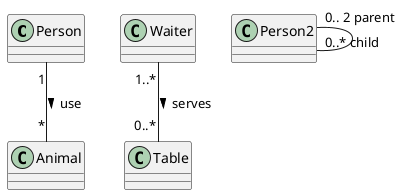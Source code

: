@startuml exo3
' ----------- a ----------
class Person {
}

class Animal {
}
Person "1" -- "*" Animal : > use

' ----------- b ---------- 
class Waiter {
}

class Table {
}
Waiter "1..*" -- "0..*" Table : > serves

' ----------- c ---------- 
class Person2 {
}

Person2 "0.. 2 parent" -- "0..* child" Person2 


@enduml
